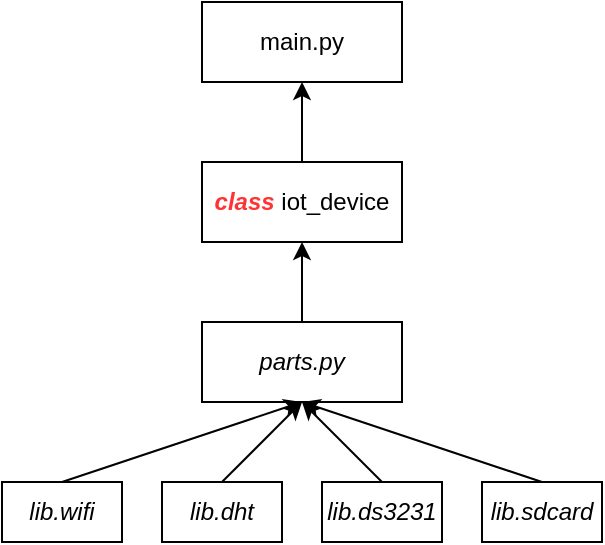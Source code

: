 <mxfile version="24.6.1" type="device">
  <diagram id="C5RBs43oDa-KdzZeNtuy" name="Page-1">
    <mxGraphModel dx="1026" dy="699" grid="1" gridSize="10" guides="1" tooltips="1" connect="1" arrows="1" fold="1" page="1" pageScale="1" pageWidth="827" pageHeight="1169" math="0" shadow="0">
      <root>
        <mxCell id="WIyWlLk6GJQsqaUBKTNV-0" />
        <mxCell id="WIyWlLk6GJQsqaUBKTNV-1" parent="WIyWlLk6GJQsqaUBKTNV-0" />
        <mxCell id="YrjTEHo6HeMwrFyI7QlY-0" value="main.py" style="rounded=0;whiteSpace=wrap;html=1;" vertex="1" parent="WIyWlLk6GJQsqaUBKTNV-1">
          <mxGeometry x="330" y="120" width="100" height="40" as="geometry" />
        </mxCell>
        <mxCell id="YrjTEHo6HeMwrFyI7QlY-5" style="edgeStyle=orthogonalEdgeStyle;rounded=0;orthogonalLoop=1;jettySize=auto;html=1;exitX=0.5;exitY=0;exitDx=0;exitDy=0;entryX=0.5;entryY=1;entryDx=0;entryDy=0;" edge="1" parent="WIyWlLk6GJQsqaUBKTNV-1" source="YrjTEHo6HeMwrFyI7QlY-1" target="YrjTEHo6HeMwrFyI7QlY-0">
          <mxGeometry relative="1" as="geometry" />
        </mxCell>
        <mxCell id="YrjTEHo6HeMwrFyI7QlY-1" value="&lt;font color=&quot;#ff3333&quot;&gt;&lt;b&gt;&lt;i&gt;class&lt;/i&gt;&lt;/b&gt;&lt;/font&gt; iot_device" style="rounded=0;whiteSpace=wrap;html=1;" vertex="1" parent="WIyWlLk6GJQsqaUBKTNV-1">
          <mxGeometry x="330" y="200" width="100" height="40" as="geometry" />
        </mxCell>
        <mxCell id="YrjTEHo6HeMwrFyI7QlY-6" style="edgeStyle=orthogonalEdgeStyle;rounded=0;orthogonalLoop=1;jettySize=auto;html=1;exitX=0.5;exitY=0;exitDx=0;exitDy=0;entryX=0.5;entryY=1;entryDx=0;entryDy=0;" edge="1" parent="WIyWlLk6GJQsqaUBKTNV-1" source="YrjTEHo6HeMwrFyI7QlY-3" target="YrjTEHo6HeMwrFyI7QlY-1">
          <mxGeometry relative="1" as="geometry" />
        </mxCell>
        <mxCell id="YrjTEHo6HeMwrFyI7QlY-3" value="&lt;font&gt;&lt;span&gt;&lt;i&gt;parts.py&lt;/i&gt;&lt;/span&gt;&lt;/font&gt;" style="rounded=0;whiteSpace=wrap;html=1;fontColor=#000000;fontStyle=0" vertex="1" parent="WIyWlLk6GJQsqaUBKTNV-1">
          <mxGeometry x="330" y="280" width="100" height="40" as="geometry" />
        </mxCell>
        <mxCell id="YrjTEHo6HeMwrFyI7QlY-12" style="rounded=0;orthogonalLoop=1;jettySize=auto;html=1;exitX=0.5;exitY=0;exitDx=0;exitDy=0;" edge="1" parent="WIyWlLk6GJQsqaUBKTNV-1" source="YrjTEHo6HeMwrFyI7QlY-7">
          <mxGeometry relative="1" as="geometry">
            <mxPoint x="380" y="320" as="targetPoint" />
          </mxGeometry>
        </mxCell>
        <mxCell id="YrjTEHo6HeMwrFyI7QlY-7" value="&lt;font&gt;&lt;span&gt;&lt;i&gt;lib.dht&lt;/i&gt;&lt;/span&gt;&lt;/font&gt;" style="rounded=0;whiteSpace=wrap;html=1;fontColor=#000000;fontStyle=0" vertex="1" parent="WIyWlLk6GJQsqaUBKTNV-1">
          <mxGeometry x="310" y="360" width="60" height="30" as="geometry" />
        </mxCell>
        <mxCell id="YrjTEHo6HeMwrFyI7QlY-11" style="rounded=0;orthogonalLoop=1;jettySize=auto;html=1;exitX=0.5;exitY=0;exitDx=0;exitDy=0;entryX=0.5;entryY=1;entryDx=0;entryDy=0;" edge="1" parent="WIyWlLk6GJQsqaUBKTNV-1" source="YrjTEHo6HeMwrFyI7QlY-8" target="YrjTEHo6HeMwrFyI7QlY-3">
          <mxGeometry relative="1" as="geometry" />
        </mxCell>
        <mxCell id="YrjTEHo6HeMwrFyI7QlY-8" value="&lt;font&gt;&lt;span&gt;&lt;i&gt;lib.wifi&lt;/i&gt;&lt;/span&gt;&lt;/font&gt;" style="rounded=0;whiteSpace=wrap;html=1;fontColor=#000000;fontStyle=0" vertex="1" parent="WIyWlLk6GJQsqaUBKTNV-1">
          <mxGeometry x="230" y="360" width="60" height="30" as="geometry" />
        </mxCell>
        <mxCell id="YrjTEHo6HeMwrFyI7QlY-13" style="rounded=0;orthogonalLoop=1;jettySize=auto;html=1;exitX=0.5;exitY=0;exitDx=0;exitDy=0;" edge="1" parent="WIyWlLk6GJQsqaUBKTNV-1" source="YrjTEHo6HeMwrFyI7QlY-9">
          <mxGeometry relative="1" as="geometry">
            <mxPoint x="380" y="320" as="targetPoint" />
          </mxGeometry>
        </mxCell>
        <mxCell id="YrjTEHo6HeMwrFyI7QlY-9" value="&lt;i&gt;lib.ds3231&lt;/i&gt;" style="rounded=0;whiteSpace=wrap;html=1;fontColor=#000000;fontStyle=0" vertex="1" parent="WIyWlLk6GJQsqaUBKTNV-1">
          <mxGeometry x="390" y="360" width="60" height="30" as="geometry" />
        </mxCell>
        <mxCell id="YrjTEHo6HeMwrFyI7QlY-14" style="rounded=0;orthogonalLoop=1;jettySize=auto;html=1;exitX=0.5;exitY=0;exitDx=0;exitDy=0;" edge="1" parent="WIyWlLk6GJQsqaUBKTNV-1" source="YrjTEHo6HeMwrFyI7QlY-10">
          <mxGeometry relative="1" as="geometry">
            <mxPoint x="380" y="320" as="targetPoint" />
          </mxGeometry>
        </mxCell>
        <mxCell id="YrjTEHo6HeMwrFyI7QlY-10" value="&lt;font&gt;&lt;span&gt;&lt;i&gt;lib.sdcard&lt;/i&gt;&lt;/span&gt;&lt;/font&gt;" style="rounded=0;whiteSpace=wrap;html=1;fontColor=#000000;fontStyle=0" vertex="1" parent="WIyWlLk6GJQsqaUBKTNV-1">
          <mxGeometry x="470" y="360" width="60" height="30" as="geometry" />
        </mxCell>
      </root>
    </mxGraphModel>
  </diagram>
</mxfile>
